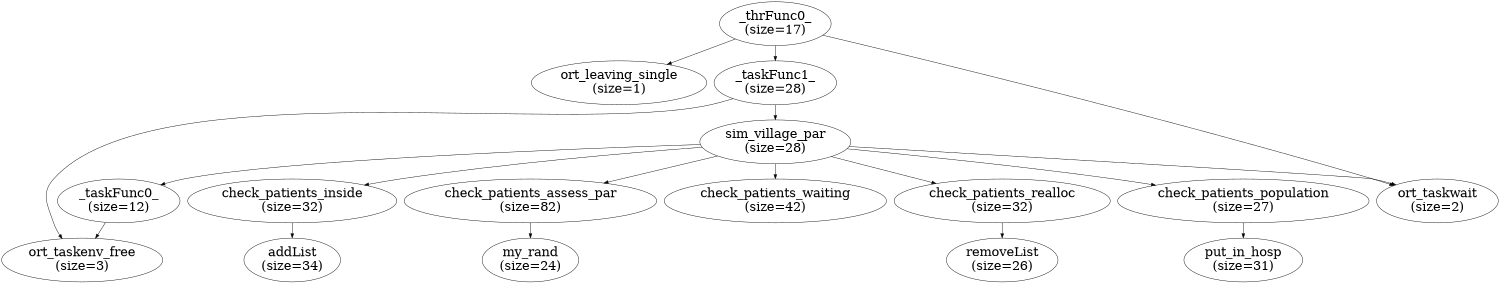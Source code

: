 digraph "" {
  size="10,8";
  rankdir=TB;
  center=1;
  rotate=0;
   {
   node [shape=plaintext,fontsize=10];

   }
   0 [label="_thrFunc0_\n(size=17)",fontsize=30]
   1 [label="ort_leaving_single\n(size=1)",fontsize=30]
   2 [label="_taskFunc1_\n(size=28)",fontsize=30]
   3 [label="sim_village_par\n(size=28)",fontsize=30]
   4 [label="_taskFunc0_\n(size=12)",fontsize=30]
   5 [label="ort_taskenv_free\n(size=3)",fontsize=30]
   6 [label="check_patients_inside\n(size=32)",fontsize=30]
   7 [label="removeList\n(size=26)",fontsize=30]
   8 [label="addList\n(size=34)",fontsize=30]
   9 [label="check_patients_assess_par\n(size=82)",fontsize=30]
   10 [label="my_rand\n(size=24)",fontsize=30]
   11 [label="check_patients_waiting\n(size=42)",fontsize=30]
   12 [label="ort_taskwait\n(size=2)",fontsize=30]
   13 [label="check_patients_realloc\n(size=32)",fontsize=30]
   14 [label="put_in_hosp\n(size=31)",fontsize=30]
   15 [label="check_patients_population\n(size=27)",fontsize=30]
   0->1
   0->2
   0->12
   2->3
   2->5
   3->4
   3->6
   3->9
   3->11
   3->12
   3->13
   3->15
   4->5
   6->8
   9->10
   13->7
   15->14
}
